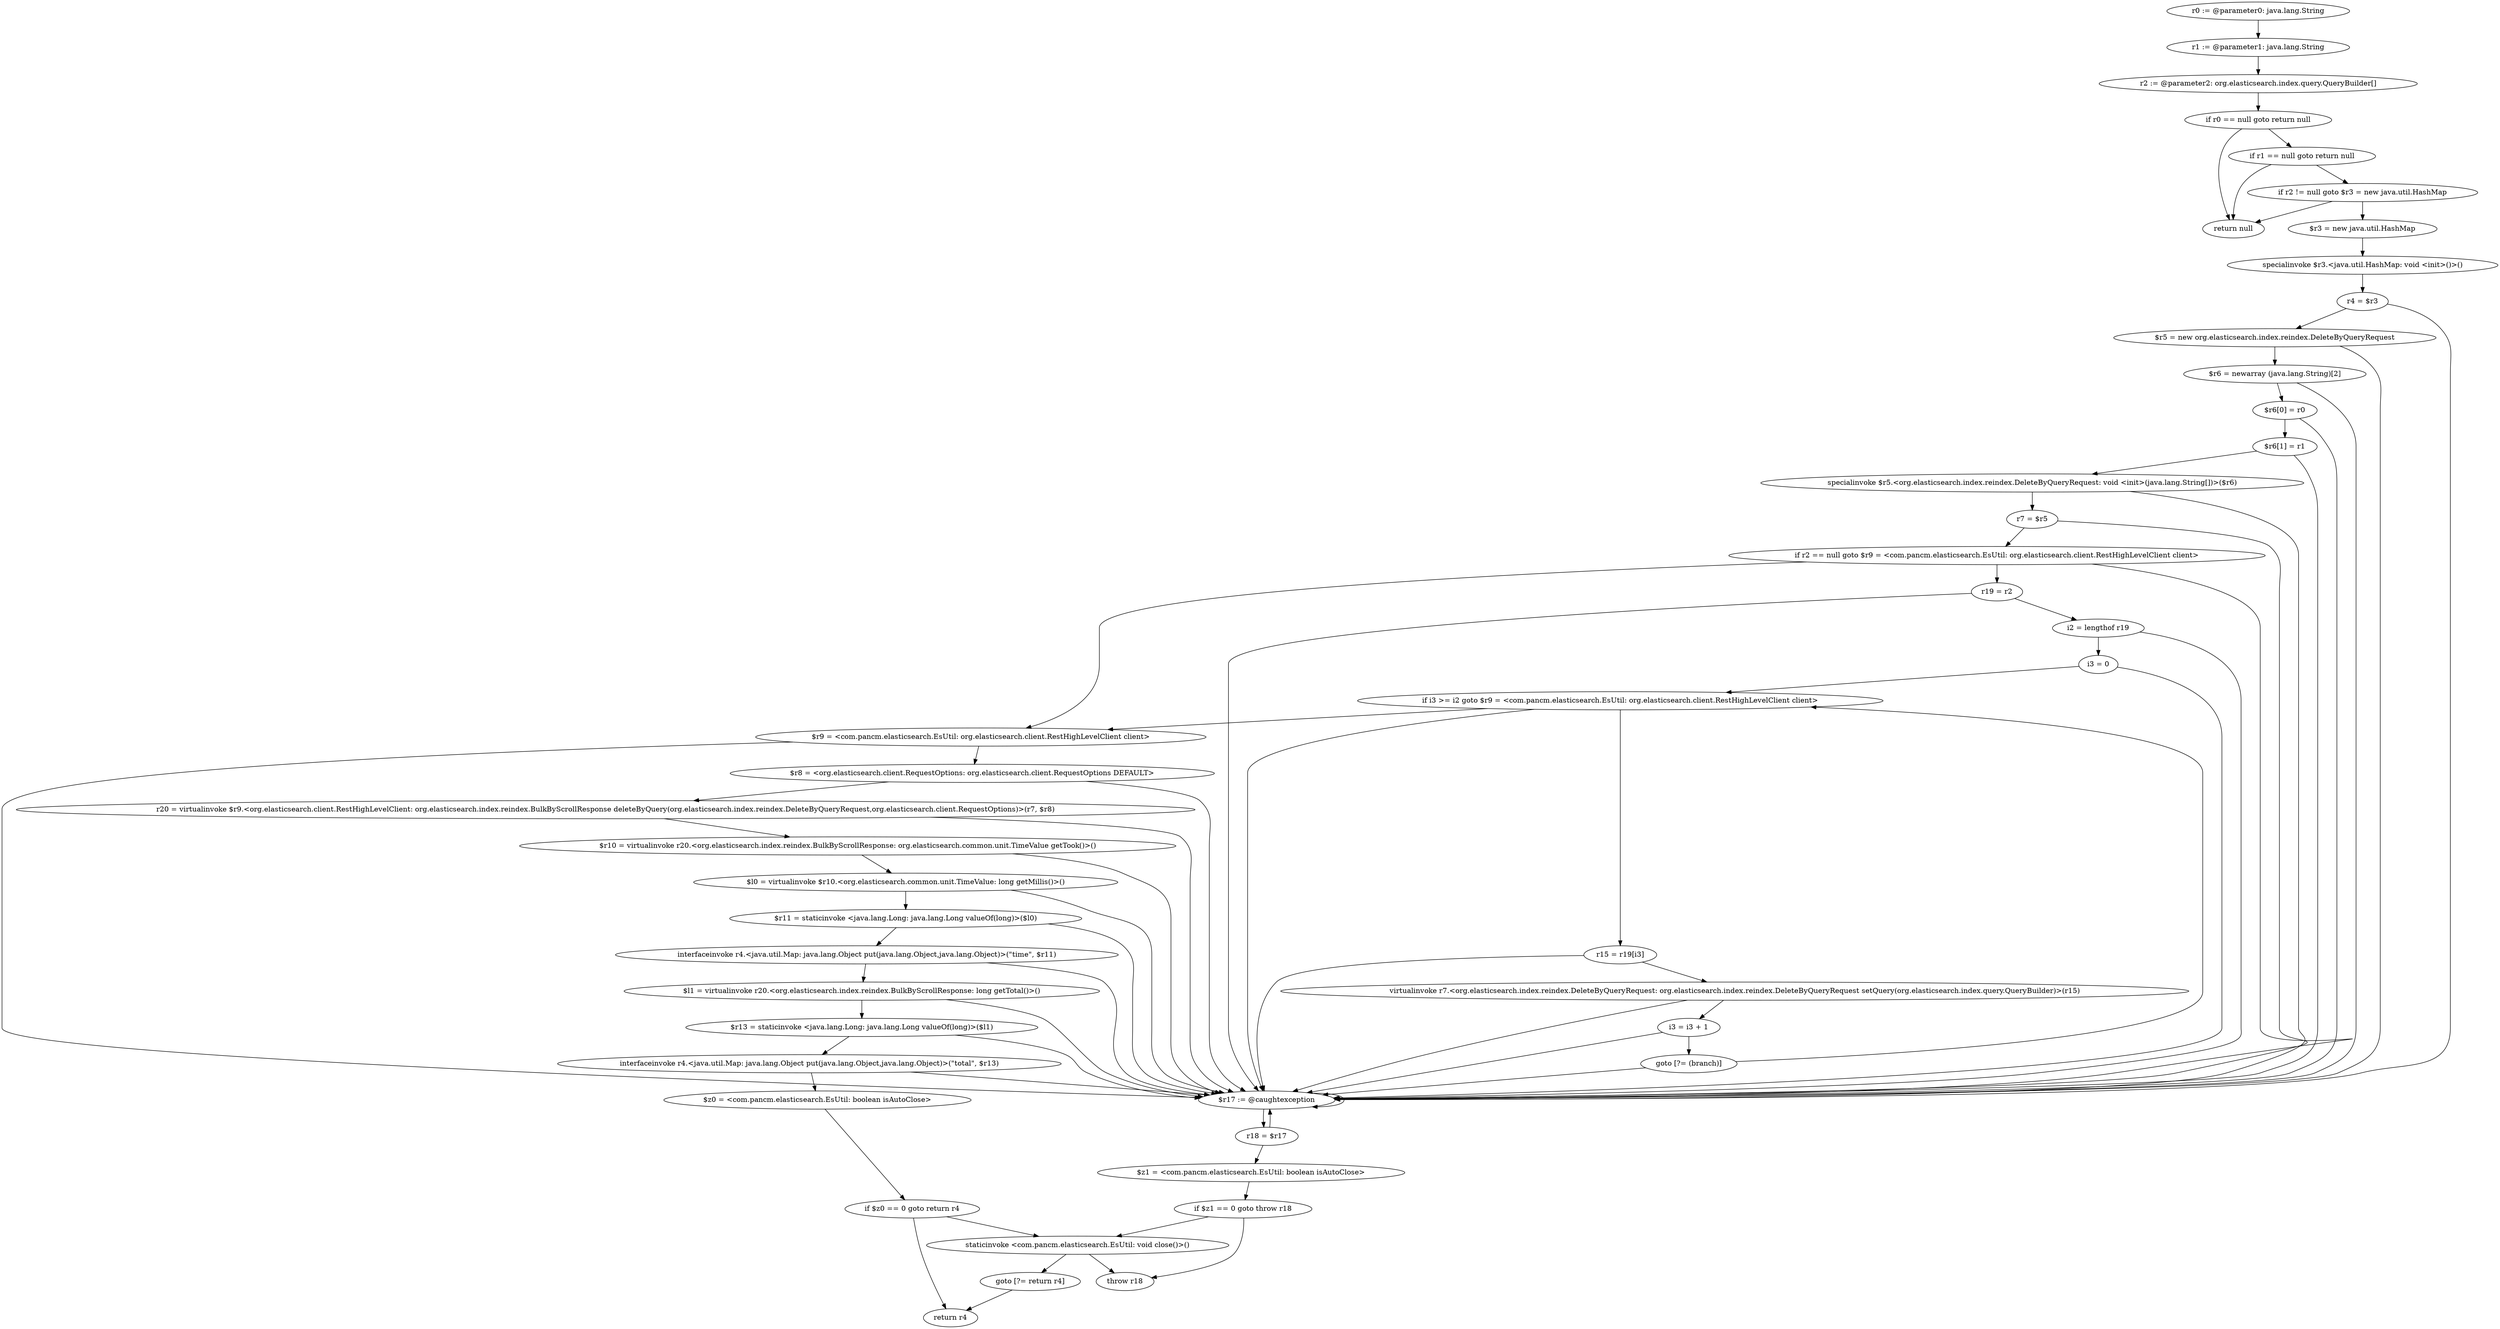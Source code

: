 digraph "unitGraph" {
    "r0 := @parameter0: java.lang.String"
    "r1 := @parameter1: java.lang.String"
    "r2 := @parameter2: org.elasticsearch.index.query.QueryBuilder[]"
    "if r0 == null goto return null"
    "if r1 == null goto return null"
    "if r2 != null goto $r3 = new java.util.HashMap"
    "return null"
    "$r3 = new java.util.HashMap"
    "specialinvoke $r3.<java.util.HashMap: void <init>()>()"
    "r4 = $r3"
    "$r5 = new org.elasticsearch.index.reindex.DeleteByQueryRequest"
    "$r6 = newarray (java.lang.String)[2]"
    "$r6[0] = r0"
    "$r6[1] = r1"
    "specialinvoke $r5.<org.elasticsearch.index.reindex.DeleteByQueryRequest: void <init>(java.lang.String[])>($r6)"
    "r7 = $r5"
    "if r2 == null goto $r9 = <com.pancm.elasticsearch.EsUtil: org.elasticsearch.client.RestHighLevelClient client>"
    "r19 = r2"
    "i2 = lengthof r19"
    "i3 = 0"
    "if i3 >= i2 goto $r9 = <com.pancm.elasticsearch.EsUtil: org.elasticsearch.client.RestHighLevelClient client>"
    "r15 = r19[i3]"
    "virtualinvoke r7.<org.elasticsearch.index.reindex.DeleteByQueryRequest: org.elasticsearch.index.reindex.DeleteByQueryRequest setQuery(org.elasticsearch.index.query.QueryBuilder)>(r15)"
    "i3 = i3 + 1"
    "goto [?= (branch)]"
    "$r9 = <com.pancm.elasticsearch.EsUtil: org.elasticsearch.client.RestHighLevelClient client>"
    "$r8 = <org.elasticsearch.client.RequestOptions: org.elasticsearch.client.RequestOptions DEFAULT>"
    "r20 = virtualinvoke $r9.<org.elasticsearch.client.RestHighLevelClient: org.elasticsearch.index.reindex.BulkByScrollResponse deleteByQuery(org.elasticsearch.index.reindex.DeleteByQueryRequest,org.elasticsearch.client.RequestOptions)>(r7, $r8)"
    "$r10 = virtualinvoke r20.<org.elasticsearch.index.reindex.BulkByScrollResponse: org.elasticsearch.common.unit.TimeValue getTook()>()"
    "$l0 = virtualinvoke $r10.<org.elasticsearch.common.unit.TimeValue: long getMillis()>()"
    "$r11 = staticinvoke <java.lang.Long: java.lang.Long valueOf(long)>($l0)"
    "interfaceinvoke r4.<java.util.Map: java.lang.Object put(java.lang.Object,java.lang.Object)>(\"time\", $r11)"
    "$l1 = virtualinvoke r20.<org.elasticsearch.index.reindex.BulkByScrollResponse: long getTotal()>()"
    "$r13 = staticinvoke <java.lang.Long: java.lang.Long valueOf(long)>($l1)"
    "interfaceinvoke r4.<java.util.Map: java.lang.Object put(java.lang.Object,java.lang.Object)>(\"total\", $r13)"
    "$z0 = <com.pancm.elasticsearch.EsUtil: boolean isAutoClose>"
    "if $z0 == 0 goto return r4"
    "staticinvoke <com.pancm.elasticsearch.EsUtil: void close()>()"
    "goto [?= return r4]"
    "$r17 := @caughtexception"
    "r18 = $r17"
    "$z1 = <com.pancm.elasticsearch.EsUtil: boolean isAutoClose>"
    "if $z1 == 0 goto throw r18"
    "throw r18"
    "return r4"
    "r0 := @parameter0: java.lang.String"->"r1 := @parameter1: java.lang.String";
    "r1 := @parameter1: java.lang.String"->"r2 := @parameter2: org.elasticsearch.index.query.QueryBuilder[]";
    "r2 := @parameter2: org.elasticsearch.index.query.QueryBuilder[]"->"if r0 == null goto return null";
    "if r0 == null goto return null"->"if r1 == null goto return null";
    "if r0 == null goto return null"->"return null";
    "if r1 == null goto return null"->"if r2 != null goto $r3 = new java.util.HashMap";
    "if r1 == null goto return null"->"return null";
    "if r2 != null goto $r3 = new java.util.HashMap"->"return null";
    "if r2 != null goto $r3 = new java.util.HashMap"->"$r3 = new java.util.HashMap";
    "$r3 = new java.util.HashMap"->"specialinvoke $r3.<java.util.HashMap: void <init>()>()";
    "specialinvoke $r3.<java.util.HashMap: void <init>()>()"->"r4 = $r3";
    "r4 = $r3"->"$r5 = new org.elasticsearch.index.reindex.DeleteByQueryRequest";
    "r4 = $r3"->"$r17 := @caughtexception";
    "$r5 = new org.elasticsearch.index.reindex.DeleteByQueryRequest"->"$r6 = newarray (java.lang.String)[2]";
    "$r5 = new org.elasticsearch.index.reindex.DeleteByQueryRequest"->"$r17 := @caughtexception";
    "$r6 = newarray (java.lang.String)[2]"->"$r6[0] = r0";
    "$r6 = newarray (java.lang.String)[2]"->"$r17 := @caughtexception";
    "$r6[0] = r0"->"$r6[1] = r1";
    "$r6[0] = r0"->"$r17 := @caughtexception";
    "$r6[1] = r1"->"specialinvoke $r5.<org.elasticsearch.index.reindex.DeleteByQueryRequest: void <init>(java.lang.String[])>($r6)";
    "$r6[1] = r1"->"$r17 := @caughtexception";
    "specialinvoke $r5.<org.elasticsearch.index.reindex.DeleteByQueryRequest: void <init>(java.lang.String[])>($r6)"->"r7 = $r5";
    "specialinvoke $r5.<org.elasticsearch.index.reindex.DeleteByQueryRequest: void <init>(java.lang.String[])>($r6)"->"$r17 := @caughtexception";
    "r7 = $r5"->"if r2 == null goto $r9 = <com.pancm.elasticsearch.EsUtil: org.elasticsearch.client.RestHighLevelClient client>";
    "r7 = $r5"->"$r17 := @caughtexception";
    "if r2 == null goto $r9 = <com.pancm.elasticsearch.EsUtil: org.elasticsearch.client.RestHighLevelClient client>"->"r19 = r2";
    "if r2 == null goto $r9 = <com.pancm.elasticsearch.EsUtil: org.elasticsearch.client.RestHighLevelClient client>"->"$r9 = <com.pancm.elasticsearch.EsUtil: org.elasticsearch.client.RestHighLevelClient client>";
    "if r2 == null goto $r9 = <com.pancm.elasticsearch.EsUtil: org.elasticsearch.client.RestHighLevelClient client>"->"$r17 := @caughtexception";
    "r19 = r2"->"i2 = lengthof r19";
    "r19 = r2"->"$r17 := @caughtexception";
    "i2 = lengthof r19"->"i3 = 0";
    "i2 = lengthof r19"->"$r17 := @caughtexception";
    "i3 = 0"->"if i3 >= i2 goto $r9 = <com.pancm.elasticsearch.EsUtil: org.elasticsearch.client.RestHighLevelClient client>";
    "i3 = 0"->"$r17 := @caughtexception";
    "if i3 >= i2 goto $r9 = <com.pancm.elasticsearch.EsUtil: org.elasticsearch.client.RestHighLevelClient client>"->"r15 = r19[i3]";
    "if i3 >= i2 goto $r9 = <com.pancm.elasticsearch.EsUtil: org.elasticsearch.client.RestHighLevelClient client>"->"$r9 = <com.pancm.elasticsearch.EsUtil: org.elasticsearch.client.RestHighLevelClient client>";
    "if i3 >= i2 goto $r9 = <com.pancm.elasticsearch.EsUtil: org.elasticsearch.client.RestHighLevelClient client>"->"$r17 := @caughtexception";
    "r15 = r19[i3]"->"virtualinvoke r7.<org.elasticsearch.index.reindex.DeleteByQueryRequest: org.elasticsearch.index.reindex.DeleteByQueryRequest setQuery(org.elasticsearch.index.query.QueryBuilder)>(r15)";
    "r15 = r19[i3]"->"$r17 := @caughtexception";
    "virtualinvoke r7.<org.elasticsearch.index.reindex.DeleteByQueryRequest: org.elasticsearch.index.reindex.DeleteByQueryRequest setQuery(org.elasticsearch.index.query.QueryBuilder)>(r15)"->"i3 = i3 + 1";
    "virtualinvoke r7.<org.elasticsearch.index.reindex.DeleteByQueryRequest: org.elasticsearch.index.reindex.DeleteByQueryRequest setQuery(org.elasticsearch.index.query.QueryBuilder)>(r15)"->"$r17 := @caughtexception";
    "i3 = i3 + 1"->"goto [?= (branch)]";
    "i3 = i3 + 1"->"$r17 := @caughtexception";
    "goto [?= (branch)]"->"if i3 >= i2 goto $r9 = <com.pancm.elasticsearch.EsUtil: org.elasticsearch.client.RestHighLevelClient client>";
    "goto [?= (branch)]"->"$r17 := @caughtexception";
    "$r9 = <com.pancm.elasticsearch.EsUtil: org.elasticsearch.client.RestHighLevelClient client>"->"$r8 = <org.elasticsearch.client.RequestOptions: org.elasticsearch.client.RequestOptions DEFAULT>";
    "$r9 = <com.pancm.elasticsearch.EsUtil: org.elasticsearch.client.RestHighLevelClient client>"->"$r17 := @caughtexception";
    "$r8 = <org.elasticsearch.client.RequestOptions: org.elasticsearch.client.RequestOptions DEFAULT>"->"r20 = virtualinvoke $r9.<org.elasticsearch.client.RestHighLevelClient: org.elasticsearch.index.reindex.BulkByScrollResponse deleteByQuery(org.elasticsearch.index.reindex.DeleteByQueryRequest,org.elasticsearch.client.RequestOptions)>(r7, $r8)";
    "$r8 = <org.elasticsearch.client.RequestOptions: org.elasticsearch.client.RequestOptions DEFAULT>"->"$r17 := @caughtexception";
    "r20 = virtualinvoke $r9.<org.elasticsearch.client.RestHighLevelClient: org.elasticsearch.index.reindex.BulkByScrollResponse deleteByQuery(org.elasticsearch.index.reindex.DeleteByQueryRequest,org.elasticsearch.client.RequestOptions)>(r7, $r8)"->"$r10 = virtualinvoke r20.<org.elasticsearch.index.reindex.BulkByScrollResponse: org.elasticsearch.common.unit.TimeValue getTook()>()";
    "r20 = virtualinvoke $r9.<org.elasticsearch.client.RestHighLevelClient: org.elasticsearch.index.reindex.BulkByScrollResponse deleteByQuery(org.elasticsearch.index.reindex.DeleteByQueryRequest,org.elasticsearch.client.RequestOptions)>(r7, $r8)"->"$r17 := @caughtexception";
    "$r10 = virtualinvoke r20.<org.elasticsearch.index.reindex.BulkByScrollResponse: org.elasticsearch.common.unit.TimeValue getTook()>()"->"$l0 = virtualinvoke $r10.<org.elasticsearch.common.unit.TimeValue: long getMillis()>()";
    "$r10 = virtualinvoke r20.<org.elasticsearch.index.reindex.BulkByScrollResponse: org.elasticsearch.common.unit.TimeValue getTook()>()"->"$r17 := @caughtexception";
    "$l0 = virtualinvoke $r10.<org.elasticsearch.common.unit.TimeValue: long getMillis()>()"->"$r11 = staticinvoke <java.lang.Long: java.lang.Long valueOf(long)>($l0)";
    "$l0 = virtualinvoke $r10.<org.elasticsearch.common.unit.TimeValue: long getMillis()>()"->"$r17 := @caughtexception";
    "$r11 = staticinvoke <java.lang.Long: java.lang.Long valueOf(long)>($l0)"->"interfaceinvoke r4.<java.util.Map: java.lang.Object put(java.lang.Object,java.lang.Object)>(\"time\", $r11)";
    "$r11 = staticinvoke <java.lang.Long: java.lang.Long valueOf(long)>($l0)"->"$r17 := @caughtexception";
    "interfaceinvoke r4.<java.util.Map: java.lang.Object put(java.lang.Object,java.lang.Object)>(\"time\", $r11)"->"$l1 = virtualinvoke r20.<org.elasticsearch.index.reindex.BulkByScrollResponse: long getTotal()>()";
    "interfaceinvoke r4.<java.util.Map: java.lang.Object put(java.lang.Object,java.lang.Object)>(\"time\", $r11)"->"$r17 := @caughtexception";
    "$l1 = virtualinvoke r20.<org.elasticsearch.index.reindex.BulkByScrollResponse: long getTotal()>()"->"$r13 = staticinvoke <java.lang.Long: java.lang.Long valueOf(long)>($l1)";
    "$l1 = virtualinvoke r20.<org.elasticsearch.index.reindex.BulkByScrollResponse: long getTotal()>()"->"$r17 := @caughtexception";
    "$r13 = staticinvoke <java.lang.Long: java.lang.Long valueOf(long)>($l1)"->"interfaceinvoke r4.<java.util.Map: java.lang.Object put(java.lang.Object,java.lang.Object)>(\"total\", $r13)";
    "$r13 = staticinvoke <java.lang.Long: java.lang.Long valueOf(long)>($l1)"->"$r17 := @caughtexception";
    "interfaceinvoke r4.<java.util.Map: java.lang.Object put(java.lang.Object,java.lang.Object)>(\"total\", $r13)"->"$z0 = <com.pancm.elasticsearch.EsUtil: boolean isAutoClose>";
    "interfaceinvoke r4.<java.util.Map: java.lang.Object put(java.lang.Object,java.lang.Object)>(\"total\", $r13)"->"$r17 := @caughtexception";
    "$z0 = <com.pancm.elasticsearch.EsUtil: boolean isAutoClose>"->"if $z0 == 0 goto return r4";
    "if $z0 == 0 goto return r4"->"staticinvoke <com.pancm.elasticsearch.EsUtil: void close()>()";
    "if $z0 == 0 goto return r4"->"return r4";
    "staticinvoke <com.pancm.elasticsearch.EsUtil: void close()>()"->"goto [?= return r4]";
    "goto [?= return r4]"->"return r4";
    "$r17 := @caughtexception"->"r18 = $r17";
    "$r17 := @caughtexception"->"$r17 := @caughtexception";
    "r18 = $r17"->"$z1 = <com.pancm.elasticsearch.EsUtil: boolean isAutoClose>";
    "r18 = $r17"->"$r17 := @caughtexception";
    "$z1 = <com.pancm.elasticsearch.EsUtil: boolean isAutoClose>"->"if $z1 == 0 goto throw r18";
    "if $z1 == 0 goto throw r18"->"staticinvoke <com.pancm.elasticsearch.EsUtil: void close()>()";
    "if $z1 == 0 goto throw r18"->"throw r18";
    "staticinvoke <com.pancm.elasticsearch.EsUtil: void close()>()"->"throw r18";
}

